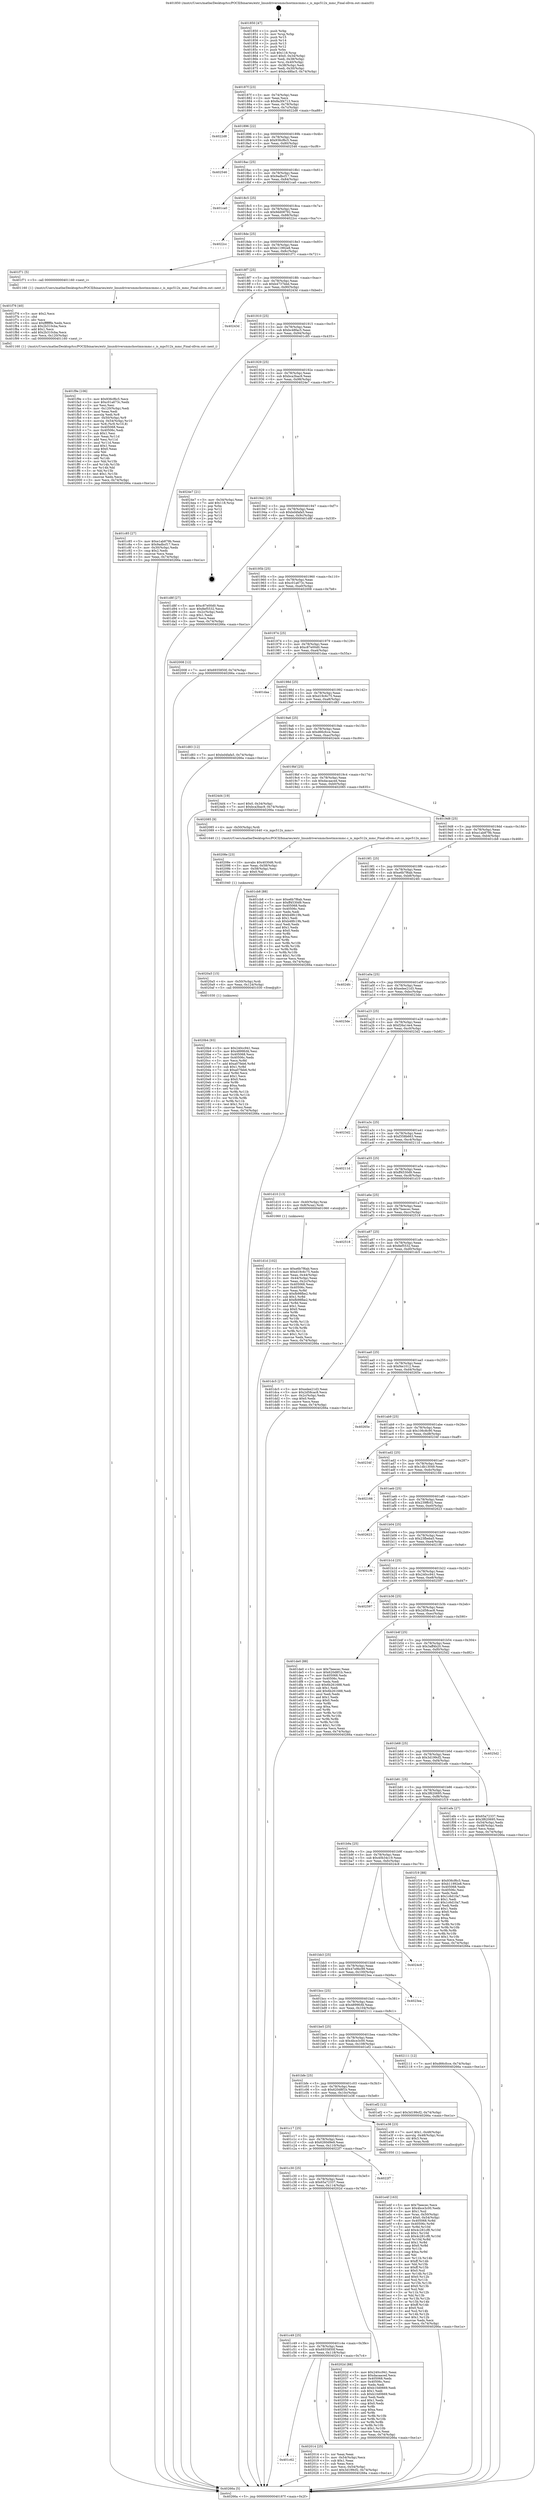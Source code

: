 digraph "0x401850" {
  label = "0x401850 (/mnt/c/Users/mathe/Desktop/tcc/POCII/binaries/extr_linuxdriversmmchostmxcmmc.c_is_mpc512x_mmc_Final-ollvm.out::main(0))"
  labelloc = "t"
  node[shape=record]

  Entry [label="",width=0.3,height=0.3,shape=circle,fillcolor=black,style=filled]
  "0x40187f" [label="{
     0x40187f [23]\l
     | [instrs]\l
     &nbsp;&nbsp;0x40187f \<+3\>: mov -0x74(%rbp),%eax\l
     &nbsp;&nbsp;0x401882 \<+2\>: mov %eax,%ecx\l
     &nbsp;&nbsp;0x401884 \<+6\>: sub $0x8a3f4713,%ecx\l
     &nbsp;&nbsp;0x40188a \<+3\>: mov %eax,-0x78(%rbp)\l
     &nbsp;&nbsp;0x40188d \<+3\>: mov %ecx,-0x7c(%rbp)\l
     &nbsp;&nbsp;0x401890 \<+6\>: je 00000000004022d8 \<main+0xa88\>\l
  }"]
  "0x4022d8" [label="{
     0x4022d8\l
  }", style=dashed]
  "0x401896" [label="{
     0x401896 [22]\l
     | [instrs]\l
     &nbsp;&nbsp;0x401896 \<+5\>: jmp 000000000040189b \<main+0x4b\>\l
     &nbsp;&nbsp;0x40189b \<+3\>: mov -0x78(%rbp),%eax\l
     &nbsp;&nbsp;0x40189e \<+5\>: sub $0x936cf6c5,%eax\l
     &nbsp;&nbsp;0x4018a3 \<+3\>: mov %eax,-0x80(%rbp)\l
     &nbsp;&nbsp;0x4018a6 \<+6\>: je 0000000000402546 \<main+0xcf6\>\l
  }"]
  Exit [label="",width=0.3,height=0.3,shape=circle,fillcolor=black,style=filled,peripheries=2]
  "0x402546" [label="{
     0x402546\l
  }", style=dashed]
  "0x4018ac" [label="{
     0x4018ac [25]\l
     | [instrs]\l
     &nbsp;&nbsp;0x4018ac \<+5\>: jmp 00000000004018b1 \<main+0x61\>\l
     &nbsp;&nbsp;0x4018b1 \<+3\>: mov -0x78(%rbp),%eax\l
     &nbsp;&nbsp;0x4018b4 \<+5\>: sub $0x9adbcf17,%eax\l
     &nbsp;&nbsp;0x4018b9 \<+6\>: mov %eax,-0x84(%rbp)\l
     &nbsp;&nbsp;0x4018bf \<+6\>: je 0000000000401ca0 \<main+0x450\>\l
  }"]
  "0x4020b4" [label="{
     0x4020b4 [93]\l
     | [instrs]\l
     &nbsp;&nbsp;0x4020b4 \<+5\>: mov $0x240cc941,%eax\l
     &nbsp;&nbsp;0x4020b9 \<+5\>: mov $0x4899fcfd,%esi\l
     &nbsp;&nbsp;0x4020be \<+7\>: mov 0x405068,%ecx\l
     &nbsp;&nbsp;0x4020c5 \<+7\>: mov 0x40506c,%edx\l
     &nbsp;&nbsp;0x4020cc \<+3\>: mov %ecx,%r8d\l
     &nbsp;&nbsp;0x4020cf \<+7\>: add $0xa07feb6,%r8d\l
     &nbsp;&nbsp;0x4020d6 \<+4\>: sub $0x1,%r8d\l
     &nbsp;&nbsp;0x4020da \<+7\>: sub $0xa07feb6,%r8d\l
     &nbsp;&nbsp;0x4020e1 \<+4\>: imul %r8d,%ecx\l
     &nbsp;&nbsp;0x4020e5 \<+3\>: and $0x1,%ecx\l
     &nbsp;&nbsp;0x4020e8 \<+3\>: cmp $0x0,%ecx\l
     &nbsp;&nbsp;0x4020eb \<+4\>: sete %r9b\l
     &nbsp;&nbsp;0x4020ef \<+3\>: cmp $0xa,%edx\l
     &nbsp;&nbsp;0x4020f2 \<+4\>: setl %r10b\l
     &nbsp;&nbsp;0x4020f6 \<+3\>: mov %r9b,%r11b\l
     &nbsp;&nbsp;0x4020f9 \<+3\>: and %r10b,%r11b\l
     &nbsp;&nbsp;0x4020fc \<+3\>: xor %r10b,%r9b\l
     &nbsp;&nbsp;0x4020ff \<+3\>: or %r9b,%r11b\l
     &nbsp;&nbsp;0x402102 \<+4\>: test $0x1,%r11b\l
     &nbsp;&nbsp;0x402106 \<+3\>: cmovne %esi,%eax\l
     &nbsp;&nbsp;0x402109 \<+3\>: mov %eax,-0x74(%rbp)\l
     &nbsp;&nbsp;0x40210c \<+5\>: jmp 000000000040266a \<main+0xe1a\>\l
  }"]
  "0x401ca0" [label="{
     0x401ca0\l
  }", style=dashed]
  "0x4018c5" [label="{
     0x4018c5 [25]\l
     | [instrs]\l
     &nbsp;&nbsp;0x4018c5 \<+5\>: jmp 00000000004018ca \<main+0x7a\>\l
     &nbsp;&nbsp;0x4018ca \<+3\>: mov -0x78(%rbp),%eax\l
     &nbsp;&nbsp;0x4018cd \<+5\>: sub $0x9dd08792,%eax\l
     &nbsp;&nbsp;0x4018d2 \<+6\>: mov %eax,-0x88(%rbp)\l
     &nbsp;&nbsp;0x4018d8 \<+6\>: je 00000000004022cc \<main+0xa7c\>\l
  }"]
  "0x4020a5" [label="{
     0x4020a5 [15]\l
     | [instrs]\l
     &nbsp;&nbsp;0x4020a5 \<+4\>: mov -0x50(%rbp),%rdi\l
     &nbsp;&nbsp;0x4020a9 \<+6\>: mov %eax,-0x124(%rbp)\l
     &nbsp;&nbsp;0x4020af \<+5\>: call 0000000000401030 \<free@plt\>\l
     | [calls]\l
     &nbsp;&nbsp;0x401030 \{1\} (unknown)\l
  }"]
  "0x4022cc" [label="{
     0x4022cc\l
  }", style=dashed]
  "0x4018de" [label="{
     0x4018de [25]\l
     | [instrs]\l
     &nbsp;&nbsp;0x4018de \<+5\>: jmp 00000000004018e3 \<main+0x93\>\l
     &nbsp;&nbsp;0x4018e3 \<+3\>: mov -0x78(%rbp),%eax\l
     &nbsp;&nbsp;0x4018e6 \<+5\>: sub $0xb11992e8,%eax\l
     &nbsp;&nbsp;0x4018eb \<+6\>: mov %eax,-0x8c(%rbp)\l
     &nbsp;&nbsp;0x4018f1 \<+6\>: je 0000000000401f71 \<main+0x721\>\l
  }"]
  "0x40208e" [label="{
     0x40208e [23]\l
     | [instrs]\l
     &nbsp;&nbsp;0x40208e \<+10\>: movabs $0x4030d6,%rdi\l
     &nbsp;&nbsp;0x402098 \<+3\>: mov %eax,-0x58(%rbp)\l
     &nbsp;&nbsp;0x40209b \<+3\>: mov -0x58(%rbp),%esi\l
     &nbsp;&nbsp;0x40209e \<+2\>: mov $0x0,%al\l
     &nbsp;&nbsp;0x4020a0 \<+5\>: call 0000000000401040 \<printf@plt\>\l
     | [calls]\l
     &nbsp;&nbsp;0x401040 \{1\} (unknown)\l
  }"]
  "0x401f71" [label="{
     0x401f71 [5]\l
     | [instrs]\l
     &nbsp;&nbsp;0x401f71 \<+5\>: call 0000000000401160 \<next_i\>\l
     | [calls]\l
     &nbsp;&nbsp;0x401160 \{1\} (/mnt/c/Users/mathe/Desktop/tcc/POCII/binaries/extr_linuxdriversmmchostmxcmmc.c_is_mpc512x_mmc_Final-ollvm.out::next_i)\l
  }"]
  "0x4018f7" [label="{
     0x4018f7 [25]\l
     | [instrs]\l
     &nbsp;&nbsp;0x4018f7 \<+5\>: jmp 00000000004018fc \<main+0xac\>\l
     &nbsp;&nbsp;0x4018fc \<+3\>: mov -0x78(%rbp),%eax\l
     &nbsp;&nbsp;0x4018ff \<+5\>: sub $0xb4737bbd,%eax\l
     &nbsp;&nbsp;0x401904 \<+6\>: mov %eax,-0x90(%rbp)\l
     &nbsp;&nbsp;0x40190a \<+6\>: je 000000000040243d \<main+0xbed\>\l
  }"]
  "0x401c62" [label="{
     0x401c62\l
  }", style=dashed]
  "0x40243d" [label="{
     0x40243d\l
  }", style=dashed]
  "0x401910" [label="{
     0x401910 [25]\l
     | [instrs]\l
     &nbsp;&nbsp;0x401910 \<+5\>: jmp 0000000000401915 \<main+0xc5\>\l
     &nbsp;&nbsp;0x401915 \<+3\>: mov -0x78(%rbp),%eax\l
     &nbsp;&nbsp;0x401918 \<+5\>: sub $0xbc48fac5,%eax\l
     &nbsp;&nbsp;0x40191d \<+6\>: mov %eax,-0x94(%rbp)\l
     &nbsp;&nbsp;0x401923 \<+6\>: je 0000000000401c85 \<main+0x435\>\l
  }"]
  "0x402014" [label="{
     0x402014 [25]\l
     | [instrs]\l
     &nbsp;&nbsp;0x402014 \<+2\>: xor %eax,%eax\l
     &nbsp;&nbsp;0x402016 \<+3\>: mov -0x54(%rbp),%ecx\l
     &nbsp;&nbsp;0x402019 \<+3\>: sub $0x1,%eax\l
     &nbsp;&nbsp;0x40201c \<+2\>: sub %eax,%ecx\l
     &nbsp;&nbsp;0x40201e \<+3\>: mov %ecx,-0x54(%rbp)\l
     &nbsp;&nbsp;0x402021 \<+7\>: movl $0x3d199cf2,-0x74(%rbp)\l
     &nbsp;&nbsp;0x402028 \<+5\>: jmp 000000000040266a \<main+0xe1a\>\l
  }"]
  "0x401c85" [label="{
     0x401c85 [27]\l
     | [instrs]\l
     &nbsp;&nbsp;0x401c85 \<+5\>: mov $0xe1ab879b,%eax\l
     &nbsp;&nbsp;0x401c8a \<+5\>: mov $0x9adbcf17,%ecx\l
     &nbsp;&nbsp;0x401c8f \<+3\>: mov -0x30(%rbp),%edx\l
     &nbsp;&nbsp;0x401c92 \<+3\>: cmp $0x2,%edx\l
     &nbsp;&nbsp;0x401c95 \<+3\>: cmovne %ecx,%eax\l
     &nbsp;&nbsp;0x401c98 \<+3\>: mov %eax,-0x74(%rbp)\l
     &nbsp;&nbsp;0x401c9b \<+5\>: jmp 000000000040266a \<main+0xe1a\>\l
  }"]
  "0x401929" [label="{
     0x401929 [25]\l
     | [instrs]\l
     &nbsp;&nbsp;0x401929 \<+5\>: jmp 000000000040192e \<main+0xde\>\l
     &nbsp;&nbsp;0x40192e \<+3\>: mov -0x78(%rbp),%eax\l
     &nbsp;&nbsp;0x401931 \<+5\>: sub $0xbca3bac9,%eax\l
     &nbsp;&nbsp;0x401936 \<+6\>: mov %eax,-0x98(%rbp)\l
     &nbsp;&nbsp;0x40193c \<+6\>: je 00000000004024e7 \<main+0xc97\>\l
  }"]
  "0x40266a" [label="{
     0x40266a [5]\l
     | [instrs]\l
     &nbsp;&nbsp;0x40266a \<+5\>: jmp 000000000040187f \<main+0x2f\>\l
  }"]
  "0x401850" [label="{
     0x401850 [47]\l
     | [instrs]\l
     &nbsp;&nbsp;0x401850 \<+1\>: push %rbp\l
     &nbsp;&nbsp;0x401851 \<+3\>: mov %rsp,%rbp\l
     &nbsp;&nbsp;0x401854 \<+2\>: push %r15\l
     &nbsp;&nbsp;0x401856 \<+2\>: push %r14\l
     &nbsp;&nbsp;0x401858 \<+2\>: push %r13\l
     &nbsp;&nbsp;0x40185a \<+2\>: push %r12\l
     &nbsp;&nbsp;0x40185c \<+1\>: push %rbx\l
     &nbsp;&nbsp;0x40185d \<+7\>: sub $0x118,%rsp\l
     &nbsp;&nbsp;0x401864 \<+7\>: movl $0x0,-0x34(%rbp)\l
     &nbsp;&nbsp;0x40186b \<+3\>: mov %edi,-0x38(%rbp)\l
     &nbsp;&nbsp;0x40186e \<+4\>: mov %rsi,-0x40(%rbp)\l
     &nbsp;&nbsp;0x401872 \<+3\>: mov -0x38(%rbp),%edi\l
     &nbsp;&nbsp;0x401875 \<+3\>: mov %edi,-0x30(%rbp)\l
     &nbsp;&nbsp;0x401878 \<+7\>: movl $0xbc48fac5,-0x74(%rbp)\l
  }"]
  "0x401c49" [label="{
     0x401c49 [25]\l
     | [instrs]\l
     &nbsp;&nbsp;0x401c49 \<+5\>: jmp 0000000000401c4e \<main+0x3fe\>\l
     &nbsp;&nbsp;0x401c4e \<+3\>: mov -0x78(%rbp),%eax\l
     &nbsp;&nbsp;0x401c51 \<+5\>: sub $0x6935850f,%eax\l
     &nbsp;&nbsp;0x401c56 \<+6\>: mov %eax,-0x118(%rbp)\l
     &nbsp;&nbsp;0x401c5c \<+6\>: je 0000000000402014 \<main+0x7c4\>\l
  }"]
  "0x4024e7" [label="{
     0x4024e7 [21]\l
     | [instrs]\l
     &nbsp;&nbsp;0x4024e7 \<+3\>: mov -0x34(%rbp),%eax\l
     &nbsp;&nbsp;0x4024ea \<+7\>: add $0x118,%rsp\l
     &nbsp;&nbsp;0x4024f1 \<+1\>: pop %rbx\l
     &nbsp;&nbsp;0x4024f2 \<+2\>: pop %r12\l
     &nbsp;&nbsp;0x4024f4 \<+2\>: pop %r13\l
     &nbsp;&nbsp;0x4024f6 \<+2\>: pop %r14\l
     &nbsp;&nbsp;0x4024f8 \<+2\>: pop %r15\l
     &nbsp;&nbsp;0x4024fa \<+1\>: pop %rbp\l
     &nbsp;&nbsp;0x4024fb \<+1\>: ret\l
  }"]
  "0x401942" [label="{
     0x401942 [25]\l
     | [instrs]\l
     &nbsp;&nbsp;0x401942 \<+5\>: jmp 0000000000401947 \<main+0xf7\>\l
     &nbsp;&nbsp;0x401947 \<+3\>: mov -0x78(%rbp),%eax\l
     &nbsp;&nbsp;0x40194a \<+5\>: sub $0xbd4fafa5,%eax\l
     &nbsp;&nbsp;0x40194f \<+6\>: mov %eax,-0x9c(%rbp)\l
     &nbsp;&nbsp;0x401955 \<+6\>: je 0000000000401d8f \<main+0x53f\>\l
  }"]
  "0x40202d" [label="{
     0x40202d [88]\l
     | [instrs]\l
     &nbsp;&nbsp;0x40202d \<+5\>: mov $0x240cc941,%eax\l
     &nbsp;&nbsp;0x402032 \<+5\>: mov $0xdacaaced,%ecx\l
     &nbsp;&nbsp;0x402037 \<+7\>: mov 0x405068,%edx\l
     &nbsp;&nbsp;0x40203e \<+7\>: mov 0x40506c,%esi\l
     &nbsp;&nbsp;0x402045 \<+2\>: mov %edx,%edi\l
     &nbsp;&nbsp;0x402047 \<+6\>: add $0xb10d0669,%edi\l
     &nbsp;&nbsp;0x40204d \<+3\>: sub $0x1,%edi\l
     &nbsp;&nbsp;0x402050 \<+6\>: sub $0xb10d0669,%edi\l
     &nbsp;&nbsp;0x402056 \<+3\>: imul %edi,%edx\l
     &nbsp;&nbsp;0x402059 \<+3\>: and $0x1,%edx\l
     &nbsp;&nbsp;0x40205c \<+3\>: cmp $0x0,%edx\l
     &nbsp;&nbsp;0x40205f \<+4\>: sete %r8b\l
     &nbsp;&nbsp;0x402063 \<+3\>: cmp $0xa,%esi\l
     &nbsp;&nbsp;0x402066 \<+4\>: setl %r9b\l
     &nbsp;&nbsp;0x40206a \<+3\>: mov %r8b,%r10b\l
     &nbsp;&nbsp;0x40206d \<+3\>: and %r9b,%r10b\l
     &nbsp;&nbsp;0x402070 \<+3\>: xor %r9b,%r8b\l
     &nbsp;&nbsp;0x402073 \<+3\>: or %r8b,%r10b\l
     &nbsp;&nbsp;0x402076 \<+4\>: test $0x1,%r10b\l
     &nbsp;&nbsp;0x40207a \<+3\>: cmovne %ecx,%eax\l
     &nbsp;&nbsp;0x40207d \<+3\>: mov %eax,-0x74(%rbp)\l
     &nbsp;&nbsp;0x402080 \<+5\>: jmp 000000000040266a \<main+0xe1a\>\l
  }"]
  "0x401d8f" [label="{
     0x401d8f [27]\l
     | [instrs]\l
     &nbsp;&nbsp;0x401d8f \<+5\>: mov $0xc87e00d0,%eax\l
     &nbsp;&nbsp;0x401d94 \<+5\>: mov $0x8ef5532,%ecx\l
     &nbsp;&nbsp;0x401d99 \<+3\>: mov -0x2c(%rbp),%edx\l
     &nbsp;&nbsp;0x401d9c \<+3\>: cmp $0x1,%edx\l
     &nbsp;&nbsp;0x401d9f \<+3\>: cmovl %ecx,%eax\l
     &nbsp;&nbsp;0x401da2 \<+3\>: mov %eax,-0x74(%rbp)\l
     &nbsp;&nbsp;0x401da5 \<+5\>: jmp 000000000040266a \<main+0xe1a\>\l
  }"]
  "0x40195b" [label="{
     0x40195b [25]\l
     | [instrs]\l
     &nbsp;&nbsp;0x40195b \<+5\>: jmp 0000000000401960 \<main+0x110\>\l
     &nbsp;&nbsp;0x401960 \<+3\>: mov -0x78(%rbp),%eax\l
     &nbsp;&nbsp;0x401963 \<+5\>: sub $0xc01a673c,%eax\l
     &nbsp;&nbsp;0x401968 \<+6\>: mov %eax,-0xa0(%rbp)\l
     &nbsp;&nbsp;0x40196e \<+6\>: je 0000000000402008 \<main+0x7b8\>\l
  }"]
  "0x401c30" [label="{
     0x401c30 [25]\l
     | [instrs]\l
     &nbsp;&nbsp;0x401c30 \<+5\>: jmp 0000000000401c35 \<main+0x3e5\>\l
     &nbsp;&nbsp;0x401c35 \<+3\>: mov -0x78(%rbp),%eax\l
     &nbsp;&nbsp;0x401c38 \<+5\>: sub $0x65a72337,%eax\l
     &nbsp;&nbsp;0x401c3d \<+6\>: mov %eax,-0x114(%rbp)\l
     &nbsp;&nbsp;0x401c43 \<+6\>: je 000000000040202d \<main+0x7dd\>\l
  }"]
  "0x402008" [label="{
     0x402008 [12]\l
     | [instrs]\l
     &nbsp;&nbsp;0x402008 \<+7\>: movl $0x6935850f,-0x74(%rbp)\l
     &nbsp;&nbsp;0x40200f \<+5\>: jmp 000000000040266a \<main+0xe1a\>\l
  }"]
  "0x401974" [label="{
     0x401974 [25]\l
     | [instrs]\l
     &nbsp;&nbsp;0x401974 \<+5\>: jmp 0000000000401979 \<main+0x129\>\l
     &nbsp;&nbsp;0x401979 \<+3\>: mov -0x78(%rbp),%eax\l
     &nbsp;&nbsp;0x40197c \<+5\>: sub $0xc87e00d0,%eax\l
     &nbsp;&nbsp;0x401981 \<+6\>: mov %eax,-0xa4(%rbp)\l
     &nbsp;&nbsp;0x401987 \<+6\>: je 0000000000401daa \<main+0x55a\>\l
  }"]
  "0x4022f7" [label="{
     0x4022f7\l
  }", style=dashed]
  "0x401daa" [label="{
     0x401daa\l
  }", style=dashed]
  "0x40198d" [label="{
     0x40198d [25]\l
     | [instrs]\l
     &nbsp;&nbsp;0x40198d \<+5\>: jmp 0000000000401992 \<main+0x142\>\l
     &nbsp;&nbsp;0x401992 \<+3\>: mov -0x78(%rbp),%eax\l
     &nbsp;&nbsp;0x401995 \<+5\>: sub $0xd19c6c75,%eax\l
     &nbsp;&nbsp;0x40199a \<+6\>: mov %eax,-0xa8(%rbp)\l
     &nbsp;&nbsp;0x4019a0 \<+6\>: je 0000000000401d83 \<main+0x533\>\l
  }"]
  "0x401f9e" [label="{
     0x401f9e [106]\l
     | [instrs]\l
     &nbsp;&nbsp;0x401f9e \<+5\>: mov $0x936cf6c5,%ecx\l
     &nbsp;&nbsp;0x401fa3 \<+5\>: mov $0xc01a673c,%edx\l
     &nbsp;&nbsp;0x401fa8 \<+2\>: xor %esi,%esi\l
     &nbsp;&nbsp;0x401faa \<+6\>: mov -0x120(%rbp),%edi\l
     &nbsp;&nbsp;0x401fb0 \<+3\>: imul %eax,%edi\l
     &nbsp;&nbsp;0x401fb3 \<+3\>: movslq %edi,%r8\l
     &nbsp;&nbsp;0x401fb6 \<+4\>: mov -0x50(%rbp),%r9\l
     &nbsp;&nbsp;0x401fba \<+4\>: movslq -0x54(%rbp),%r10\l
     &nbsp;&nbsp;0x401fbe \<+4\>: mov %r8,(%r9,%r10,8)\l
     &nbsp;&nbsp;0x401fc2 \<+7\>: mov 0x405068,%eax\l
     &nbsp;&nbsp;0x401fc9 \<+7\>: mov 0x40506c,%edi\l
     &nbsp;&nbsp;0x401fd0 \<+3\>: sub $0x1,%esi\l
     &nbsp;&nbsp;0x401fd3 \<+3\>: mov %eax,%r11d\l
     &nbsp;&nbsp;0x401fd6 \<+3\>: add %esi,%r11d\l
     &nbsp;&nbsp;0x401fd9 \<+4\>: imul %r11d,%eax\l
     &nbsp;&nbsp;0x401fdd \<+3\>: and $0x1,%eax\l
     &nbsp;&nbsp;0x401fe0 \<+3\>: cmp $0x0,%eax\l
     &nbsp;&nbsp;0x401fe3 \<+3\>: sete %bl\l
     &nbsp;&nbsp;0x401fe6 \<+3\>: cmp $0xa,%edi\l
     &nbsp;&nbsp;0x401fe9 \<+4\>: setl %r14b\l
     &nbsp;&nbsp;0x401fed \<+3\>: mov %bl,%r15b\l
     &nbsp;&nbsp;0x401ff0 \<+3\>: and %r14b,%r15b\l
     &nbsp;&nbsp;0x401ff3 \<+3\>: xor %r14b,%bl\l
     &nbsp;&nbsp;0x401ff6 \<+3\>: or %bl,%r15b\l
     &nbsp;&nbsp;0x401ff9 \<+4\>: test $0x1,%r15b\l
     &nbsp;&nbsp;0x401ffd \<+3\>: cmovne %edx,%ecx\l
     &nbsp;&nbsp;0x402000 \<+3\>: mov %ecx,-0x74(%rbp)\l
     &nbsp;&nbsp;0x402003 \<+5\>: jmp 000000000040266a \<main+0xe1a\>\l
  }"]
  "0x401d83" [label="{
     0x401d83 [12]\l
     | [instrs]\l
     &nbsp;&nbsp;0x401d83 \<+7\>: movl $0xbd4fafa5,-0x74(%rbp)\l
     &nbsp;&nbsp;0x401d8a \<+5\>: jmp 000000000040266a \<main+0xe1a\>\l
  }"]
  "0x4019a6" [label="{
     0x4019a6 [25]\l
     | [instrs]\l
     &nbsp;&nbsp;0x4019a6 \<+5\>: jmp 00000000004019ab \<main+0x15b\>\l
     &nbsp;&nbsp;0x4019ab \<+3\>: mov -0x78(%rbp),%eax\l
     &nbsp;&nbsp;0x4019ae \<+5\>: sub $0xd66cfcce,%eax\l
     &nbsp;&nbsp;0x4019b3 \<+6\>: mov %eax,-0xac(%rbp)\l
     &nbsp;&nbsp;0x4019b9 \<+6\>: je 00000000004024d4 \<main+0xc84\>\l
  }"]
  "0x401f76" [label="{
     0x401f76 [40]\l
     | [instrs]\l
     &nbsp;&nbsp;0x401f76 \<+5\>: mov $0x2,%ecx\l
     &nbsp;&nbsp;0x401f7b \<+1\>: cltd\l
     &nbsp;&nbsp;0x401f7c \<+2\>: idiv %ecx\l
     &nbsp;&nbsp;0x401f7e \<+6\>: imul $0xfffffffe,%edx,%ecx\l
     &nbsp;&nbsp;0x401f84 \<+6\>: sub $0x2b310cba,%ecx\l
     &nbsp;&nbsp;0x401f8a \<+3\>: add $0x1,%ecx\l
     &nbsp;&nbsp;0x401f8d \<+6\>: add $0x2b310cba,%ecx\l
     &nbsp;&nbsp;0x401f93 \<+6\>: mov %ecx,-0x120(%rbp)\l
     &nbsp;&nbsp;0x401f99 \<+5\>: call 0000000000401160 \<next_i\>\l
     | [calls]\l
     &nbsp;&nbsp;0x401160 \{1\} (/mnt/c/Users/mathe/Desktop/tcc/POCII/binaries/extr_linuxdriversmmchostmxcmmc.c_is_mpc512x_mmc_Final-ollvm.out::next_i)\l
  }"]
  "0x4024d4" [label="{
     0x4024d4 [19]\l
     | [instrs]\l
     &nbsp;&nbsp;0x4024d4 \<+7\>: movl $0x0,-0x34(%rbp)\l
     &nbsp;&nbsp;0x4024db \<+7\>: movl $0xbca3bac9,-0x74(%rbp)\l
     &nbsp;&nbsp;0x4024e2 \<+5\>: jmp 000000000040266a \<main+0xe1a\>\l
  }"]
  "0x4019bf" [label="{
     0x4019bf [25]\l
     | [instrs]\l
     &nbsp;&nbsp;0x4019bf \<+5\>: jmp 00000000004019c4 \<main+0x174\>\l
     &nbsp;&nbsp;0x4019c4 \<+3\>: mov -0x78(%rbp),%eax\l
     &nbsp;&nbsp;0x4019c7 \<+5\>: sub $0xdacaaced,%eax\l
     &nbsp;&nbsp;0x4019cc \<+6\>: mov %eax,-0xb0(%rbp)\l
     &nbsp;&nbsp;0x4019d2 \<+6\>: je 0000000000402085 \<main+0x835\>\l
  }"]
  "0x401e4f" [label="{
     0x401e4f [163]\l
     | [instrs]\l
     &nbsp;&nbsp;0x401e4f \<+5\>: mov $0x7beecec,%ecx\l
     &nbsp;&nbsp;0x401e54 \<+5\>: mov $0x4bce3c00,%edx\l
     &nbsp;&nbsp;0x401e59 \<+3\>: mov $0x1,%sil\l
     &nbsp;&nbsp;0x401e5c \<+4\>: mov %rax,-0x50(%rbp)\l
     &nbsp;&nbsp;0x401e60 \<+7\>: movl $0x0,-0x54(%rbp)\l
     &nbsp;&nbsp;0x401e67 \<+8\>: mov 0x405068,%r8d\l
     &nbsp;&nbsp;0x401e6f \<+8\>: mov 0x40506c,%r9d\l
     &nbsp;&nbsp;0x401e77 \<+3\>: mov %r8d,%r10d\l
     &nbsp;&nbsp;0x401e7a \<+7\>: add $0x4c281cf8,%r10d\l
     &nbsp;&nbsp;0x401e81 \<+4\>: sub $0x1,%r10d\l
     &nbsp;&nbsp;0x401e85 \<+7\>: sub $0x4c281cf8,%r10d\l
     &nbsp;&nbsp;0x401e8c \<+4\>: imul %r10d,%r8d\l
     &nbsp;&nbsp;0x401e90 \<+4\>: and $0x1,%r8d\l
     &nbsp;&nbsp;0x401e94 \<+4\>: cmp $0x0,%r8d\l
     &nbsp;&nbsp;0x401e98 \<+4\>: sete %r11b\l
     &nbsp;&nbsp;0x401e9c \<+4\>: cmp $0xa,%r9d\l
     &nbsp;&nbsp;0x401ea0 \<+3\>: setl %bl\l
     &nbsp;&nbsp;0x401ea3 \<+3\>: mov %r11b,%r14b\l
     &nbsp;&nbsp;0x401ea6 \<+4\>: xor $0xff,%r14b\l
     &nbsp;&nbsp;0x401eaa \<+3\>: mov %bl,%r15b\l
     &nbsp;&nbsp;0x401ead \<+4\>: xor $0xff,%r15b\l
     &nbsp;&nbsp;0x401eb1 \<+4\>: xor $0x0,%sil\l
     &nbsp;&nbsp;0x401eb5 \<+3\>: mov %r14b,%r12b\l
     &nbsp;&nbsp;0x401eb8 \<+4\>: and $0x0,%r12b\l
     &nbsp;&nbsp;0x401ebc \<+3\>: and %sil,%r11b\l
     &nbsp;&nbsp;0x401ebf \<+3\>: mov %r15b,%r13b\l
     &nbsp;&nbsp;0x401ec2 \<+4\>: and $0x0,%r13b\l
     &nbsp;&nbsp;0x401ec6 \<+3\>: and %sil,%bl\l
     &nbsp;&nbsp;0x401ec9 \<+3\>: or %r11b,%r12b\l
     &nbsp;&nbsp;0x401ecc \<+3\>: or %bl,%r13b\l
     &nbsp;&nbsp;0x401ecf \<+3\>: xor %r13b,%r12b\l
     &nbsp;&nbsp;0x401ed2 \<+3\>: or %r15b,%r14b\l
     &nbsp;&nbsp;0x401ed5 \<+4\>: xor $0xff,%r14b\l
     &nbsp;&nbsp;0x401ed9 \<+4\>: or $0x0,%sil\l
     &nbsp;&nbsp;0x401edd \<+3\>: and %sil,%r14b\l
     &nbsp;&nbsp;0x401ee0 \<+3\>: or %r14b,%r12b\l
     &nbsp;&nbsp;0x401ee3 \<+4\>: test $0x1,%r12b\l
     &nbsp;&nbsp;0x401ee7 \<+3\>: cmovne %edx,%ecx\l
     &nbsp;&nbsp;0x401eea \<+3\>: mov %ecx,-0x74(%rbp)\l
     &nbsp;&nbsp;0x401eed \<+5\>: jmp 000000000040266a \<main+0xe1a\>\l
  }"]
  "0x402085" [label="{
     0x402085 [9]\l
     | [instrs]\l
     &nbsp;&nbsp;0x402085 \<+4\>: mov -0x50(%rbp),%rdi\l
     &nbsp;&nbsp;0x402089 \<+5\>: call 0000000000401640 \<is_mpc512x_mmc\>\l
     | [calls]\l
     &nbsp;&nbsp;0x401640 \{1\} (/mnt/c/Users/mathe/Desktop/tcc/POCII/binaries/extr_linuxdriversmmchostmxcmmc.c_is_mpc512x_mmc_Final-ollvm.out::is_mpc512x_mmc)\l
  }"]
  "0x4019d8" [label="{
     0x4019d8 [25]\l
     | [instrs]\l
     &nbsp;&nbsp;0x4019d8 \<+5\>: jmp 00000000004019dd \<main+0x18d\>\l
     &nbsp;&nbsp;0x4019dd \<+3\>: mov -0x78(%rbp),%eax\l
     &nbsp;&nbsp;0x4019e0 \<+5\>: sub $0xe1ab879b,%eax\l
     &nbsp;&nbsp;0x4019e5 \<+6\>: mov %eax,-0xb4(%rbp)\l
     &nbsp;&nbsp;0x4019eb \<+6\>: je 0000000000401cb8 \<main+0x468\>\l
  }"]
  "0x401c17" [label="{
     0x401c17 [25]\l
     | [instrs]\l
     &nbsp;&nbsp;0x401c17 \<+5\>: jmp 0000000000401c1c \<main+0x3cc\>\l
     &nbsp;&nbsp;0x401c1c \<+3\>: mov -0x78(%rbp),%eax\l
     &nbsp;&nbsp;0x401c1f \<+5\>: sub $0x6260d9e9,%eax\l
     &nbsp;&nbsp;0x401c24 \<+6\>: mov %eax,-0x110(%rbp)\l
     &nbsp;&nbsp;0x401c2a \<+6\>: je 00000000004022f7 \<main+0xaa7\>\l
  }"]
  "0x401cb8" [label="{
     0x401cb8 [88]\l
     | [instrs]\l
     &nbsp;&nbsp;0x401cb8 \<+5\>: mov $0xe6b7f6ab,%eax\l
     &nbsp;&nbsp;0x401cbd \<+5\>: mov $0xff4530d9,%ecx\l
     &nbsp;&nbsp;0x401cc2 \<+7\>: mov 0x405068,%edx\l
     &nbsp;&nbsp;0x401cc9 \<+7\>: mov 0x40506c,%esi\l
     &nbsp;&nbsp;0x401cd0 \<+2\>: mov %edx,%edi\l
     &nbsp;&nbsp;0x401cd2 \<+6\>: add $0xb48fc19b,%edi\l
     &nbsp;&nbsp;0x401cd8 \<+3\>: sub $0x1,%edi\l
     &nbsp;&nbsp;0x401cdb \<+6\>: sub $0xb48fc19b,%edi\l
     &nbsp;&nbsp;0x401ce1 \<+3\>: imul %edi,%edx\l
     &nbsp;&nbsp;0x401ce4 \<+3\>: and $0x1,%edx\l
     &nbsp;&nbsp;0x401ce7 \<+3\>: cmp $0x0,%edx\l
     &nbsp;&nbsp;0x401cea \<+4\>: sete %r8b\l
     &nbsp;&nbsp;0x401cee \<+3\>: cmp $0xa,%esi\l
     &nbsp;&nbsp;0x401cf1 \<+4\>: setl %r9b\l
     &nbsp;&nbsp;0x401cf5 \<+3\>: mov %r8b,%r10b\l
     &nbsp;&nbsp;0x401cf8 \<+3\>: and %r9b,%r10b\l
     &nbsp;&nbsp;0x401cfb \<+3\>: xor %r9b,%r8b\l
     &nbsp;&nbsp;0x401cfe \<+3\>: or %r8b,%r10b\l
     &nbsp;&nbsp;0x401d01 \<+4\>: test $0x1,%r10b\l
     &nbsp;&nbsp;0x401d05 \<+3\>: cmovne %ecx,%eax\l
     &nbsp;&nbsp;0x401d08 \<+3\>: mov %eax,-0x74(%rbp)\l
     &nbsp;&nbsp;0x401d0b \<+5\>: jmp 000000000040266a \<main+0xe1a\>\l
  }"]
  "0x4019f1" [label="{
     0x4019f1 [25]\l
     | [instrs]\l
     &nbsp;&nbsp;0x4019f1 \<+5\>: jmp 00000000004019f6 \<main+0x1a6\>\l
     &nbsp;&nbsp;0x4019f6 \<+3\>: mov -0x78(%rbp),%eax\l
     &nbsp;&nbsp;0x4019f9 \<+5\>: sub $0xe6b7f6ab,%eax\l
     &nbsp;&nbsp;0x4019fe \<+6\>: mov %eax,-0xb8(%rbp)\l
     &nbsp;&nbsp;0x401a04 \<+6\>: je 00000000004024fc \<main+0xcac\>\l
  }"]
  "0x401e38" [label="{
     0x401e38 [23]\l
     | [instrs]\l
     &nbsp;&nbsp;0x401e38 \<+7\>: movl $0x1,-0x48(%rbp)\l
     &nbsp;&nbsp;0x401e3f \<+4\>: movslq -0x48(%rbp),%rax\l
     &nbsp;&nbsp;0x401e43 \<+4\>: shl $0x3,%rax\l
     &nbsp;&nbsp;0x401e47 \<+3\>: mov %rax,%rdi\l
     &nbsp;&nbsp;0x401e4a \<+5\>: call 0000000000401050 \<malloc@plt\>\l
     | [calls]\l
     &nbsp;&nbsp;0x401050 \{1\} (unknown)\l
  }"]
  "0x4024fc" [label="{
     0x4024fc\l
  }", style=dashed]
  "0x401a0a" [label="{
     0x401a0a [25]\l
     | [instrs]\l
     &nbsp;&nbsp;0x401a0a \<+5\>: jmp 0000000000401a0f \<main+0x1bf\>\l
     &nbsp;&nbsp;0x401a0f \<+3\>: mov -0x78(%rbp),%eax\l
     &nbsp;&nbsp;0x401a12 \<+5\>: sub $0xedee21d3,%eax\l
     &nbsp;&nbsp;0x401a17 \<+6\>: mov %eax,-0xbc(%rbp)\l
     &nbsp;&nbsp;0x401a1d \<+6\>: je 00000000004023de \<main+0xb8e\>\l
  }"]
  "0x401bfe" [label="{
     0x401bfe [25]\l
     | [instrs]\l
     &nbsp;&nbsp;0x401bfe \<+5\>: jmp 0000000000401c03 \<main+0x3b3\>\l
     &nbsp;&nbsp;0x401c03 \<+3\>: mov -0x78(%rbp),%eax\l
     &nbsp;&nbsp;0x401c06 \<+5\>: sub $0x620d8f1b,%eax\l
     &nbsp;&nbsp;0x401c0b \<+6\>: mov %eax,-0x10c(%rbp)\l
     &nbsp;&nbsp;0x401c11 \<+6\>: je 0000000000401e38 \<main+0x5e8\>\l
  }"]
  "0x4023de" [label="{
     0x4023de\l
  }", style=dashed]
  "0x401a23" [label="{
     0x401a23 [25]\l
     | [instrs]\l
     &nbsp;&nbsp;0x401a23 \<+5\>: jmp 0000000000401a28 \<main+0x1d8\>\l
     &nbsp;&nbsp;0x401a28 \<+3\>: mov -0x78(%rbp),%eax\l
     &nbsp;&nbsp;0x401a2b \<+5\>: sub $0xf26a14e4,%eax\l
     &nbsp;&nbsp;0x401a30 \<+6\>: mov %eax,-0xc0(%rbp)\l
     &nbsp;&nbsp;0x401a36 \<+6\>: je 00000000004023d2 \<main+0xb82\>\l
  }"]
  "0x401ef2" [label="{
     0x401ef2 [12]\l
     | [instrs]\l
     &nbsp;&nbsp;0x401ef2 \<+7\>: movl $0x3d199cf2,-0x74(%rbp)\l
     &nbsp;&nbsp;0x401ef9 \<+5\>: jmp 000000000040266a \<main+0xe1a\>\l
  }"]
  "0x4023d2" [label="{
     0x4023d2\l
  }", style=dashed]
  "0x401a3c" [label="{
     0x401a3c [25]\l
     | [instrs]\l
     &nbsp;&nbsp;0x401a3c \<+5\>: jmp 0000000000401a41 \<main+0x1f1\>\l
     &nbsp;&nbsp;0x401a41 \<+3\>: mov -0x78(%rbp),%eax\l
     &nbsp;&nbsp;0x401a44 \<+5\>: sub $0xf358b663,%eax\l
     &nbsp;&nbsp;0x401a49 \<+6\>: mov %eax,-0xc4(%rbp)\l
     &nbsp;&nbsp;0x401a4f \<+6\>: je 000000000040211d \<main+0x8cd\>\l
  }"]
  "0x401be5" [label="{
     0x401be5 [25]\l
     | [instrs]\l
     &nbsp;&nbsp;0x401be5 \<+5\>: jmp 0000000000401bea \<main+0x39a\>\l
     &nbsp;&nbsp;0x401bea \<+3\>: mov -0x78(%rbp),%eax\l
     &nbsp;&nbsp;0x401bed \<+5\>: sub $0x4bce3c00,%eax\l
     &nbsp;&nbsp;0x401bf2 \<+6\>: mov %eax,-0x108(%rbp)\l
     &nbsp;&nbsp;0x401bf8 \<+6\>: je 0000000000401ef2 \<main+0x6a2\>\l
  }"]
  "0x40211d" [label="{
     0x40211d\l
  }", style=dashed]
  "0x401a55" [label="{
     0x401a55 [25]\l
     | [instrs]\l
     &nbsp;&nbsp;0x401a55 \<+5\>: jmp 0000000000401a5a \<main+0x20a\>\l
     &nbsp;&nbsp;0x401a5a \<+3\>: mov -0x78(%rbp),%eax\l
     &nbsp;&nbsp;0x401a5d \<+5\>: sub $0xff4530d9,%eax\l
     &nbsp;&nbsp;0x401a62 \<+6\>: mov %eax,-0xc8(%rbp)\l
     &nbsp;&nbsp;0x401a68 \<+6\>: je 0000000000401d10 \<main+0x4c0\>\l
  }"]
  "0x402111" [label="{
     0x402111 [12]\l
     | [instrs]\l
     &nbsp;&nbsp;0x402111 \<+7\>: movl $0xd66cfcce,-0x74(%rbp)\l
     &nbsp;&nbsp;0x402118 \<+5\>: jmp 000000000040266a \<main+0xe1a\>\l
  }"]
  "0x401d10" [label="{
     0x401d10 [13]\l
     | [instrs]\l
     &nbsp;&nbsp;0x401d10 \<+4\>: mov -0x40(%rbp),%rax\l
     &nbsp;&nbsp;0x401d14 \<+4\>: mov 0x8(%rax),%rdi\l
     &nbsp;&nbsp;0x401d18 \<+5\>: call 0000000000401060 \<atoi@plt\>\l
     | [calls]\l
     &nbsp;&nbsp;0x401060 \{1\} (unknown)\l
  }"]
  "0x401a6e" [label="{
     0x401a6e [25]\l
     | [instrs]\l
     &nbsp;&nbsp;0x401a6e \<+5\>: jmp 0000000000401a73 \<main+0x223\>\l
     &nbsp;&nbsp;0x401a73 \<+3\>: mov -0x78(%rbp),%eax\l
     &nbsp;&nbsp;0x401a76 \<+5\>: sub $0x7beecec,%eax\l
     &nbsp;&nbsp;0x401a7b \<+6\>: mov %eax,-0xcc(%rbp)\l
     &nbsp;&nbsp;0x401a81 \<+6\>: je 0000000000402518 \<main+0xcc8\>\l
  }"]
  "0x401d1d" [label="{
     0x401d1d [102]\l
     | [instrs]\l
     &nbsp;&nbsp;0x401d1d \<+5\>: mov $0xe6b7f6ab,%ecx\l
     &nbsp;&nbsp;0x401d22 \<+5\>: mov $0xd19c6c75,%edx\l
     &nbsp;&nbsp;0x401d27 \<+3\>: mov %eax,-0x44(%rbp)\l
     &nbsp;&nbsp;0x401d2a \<+3\>: mov -0x44(%rbp),%eax\l
     &nbsp;&nbsp;0x401d2d \<+3\>: mov %eax,-0x2c(%rbp)\l
     &nbsp;&nbsp;0x401d30 \<+7\>: mov 0x405068,%eax\l
     &nbsp;&nbsp;0x401d37 \<+7\>: mov 0x40506c,%esi\l
     &nbsp;&nbsp;0x401d3e \<+3\>: mov %eax,%r8d\l
     &nbsp;&nbsp;0x401d41 \<+7\>: sub $0xfb98fbe2,%r8d\l
     &nbsp;&nbsp;0x401d48 \<+4\>: sub $0x1,%r8d\l
     &nbsp;&nbsp;0x401d4c \<+7\>: add $0xfb98fbe2,%r8d\l
     &nbsp;&nbsp;0x401d53 \<+4\>: imul %r8d,%eax\l
     &nbsp;&nbsp;0x401d57 \<+3\>: and $0x1,%eax\l
     &nbsp;&nbsp;0x401d5a \<+3\>: cmp $0x0,%eax\l
     &nbsp;&nbsp;0x401d5d \<+4\>: sete %r9b\l
     &nbsp;&nbsp;0x401d61 \<+3\>: cmp $0xa,%esi\l
     &nbsp;&nbsp;0x401d64 \<+4\>: setl %r10b\l
     &nbsp;&nbsp;0x401d68 \<+3\>: mov %r9b,%r11b\l
     &nbsp;&nbsp;0x401d6b \<+3\>: and %r10b,%r11b\l
     &nbsp;&nbsp;0x401d6e \<+3\>: xor %r10b,%r9b\l
     &nbsp;&nbsp;0x401d71 \<+3\>: or %r9b,%r11b\l
     &nbsp;&nbsp;0x401d74 \<+4\>: test $0x1,%r11b\l
     &nbsp;&nbsp;0x401d78 \<+3\>: cmovne %edx,%ecx\l
     &nbsp;&nbsp;0x401d7b \<+3\>: mov %ecx,-0x74(%rbp)\l
     &nbsp;&nbsp;0x401d7e \<+5\>: jmp 000000000040266a \<main+0xe1a\>\l
  }"]
  "0x401bcc" [label="{
     0x401bcc [25]\l
     | [instrs]\l
     &nbsp;&nbsp;0x401bcc \<+5\>: jmp 0000000000401bd1 \<main+0x381\>\l
     &nbsp;&nbsp;0x401bd1 \<+3\>: mov -0x78(%rbp),%eax\l
     &nbsp;&nbsp;0x401bd4 \<+5\>: sub $0x4899fcfd,%eax\l
     &nbsp;&nbsp;0x401bd9 \<+6\>: mov %eax,-0x104(%rbp)\l
     &nbsp;&nbsp;0x401bdf \<+6\>: je 0000000000402111 \<main+0x8c1\>\l
  }"]
  "0x402518" [label="{
     0x402518\l
  }", style=dashed]
  "0x401a87" [label="{
     0x401a87 [25]\l
     | [instrs]\l
     &nbsp;&nbsp;0x401a87 \<+5\>: jmp 0000000000401a8c \<main+0x23c\>\l
     &nbsp;&nbsp;0x401a8c \<+3\>: mov -0x78(%rbp),%eax\l
     &nbsp;&nbsp;0x401a8f \<+5\>: sub $0x8ef5532,%eax\l
     &nbsp;&nbsp;0x401a94 \<+6\>: mov %eax,-0xd0(%rbp)\l
     &nbsp;&nbsp;0x401a9a \<+6\>: je 0000000000401dc5 \<main+0x575\>\l
  }"]
  "0x4023ea" [label="{
     0x4023ea\l
  }", style=dashed]
  "0x401dc5" [label="{
     0x401dc5 [27]\l
     | [instrs]\l
     &nbsp;&nbsp;0x401dc5 \<+5\>: mov $0xedee21d3,%eax\l
     &nbsp;&nbsp;0x401dca \<+5\>: mov $0x2d58cac8,%ecx\l
     &nbsp;&nbsp;0x401dcf \<+3\>: mov -0x2c(%rbp),%edx\l
     &nbsp;&nbsp;0x401dd2 \<+3\>: cmp $0x0,%edx\l
     &nbsp;&nbsp;0x401dd5 \<+3\>: cmove %ecx,%eax\l
     &nbsp;&nbsp;0x401dd8 \<+3\>: mov %eax,-0x74(%rbp)\l
     &nbsp;&nbsp;0x401ddb \<+5\>: jmp 000000000040266a \<main+0xe1a\>\l
  }"]
  "0x401aa0" [label="{
     0x401aa0 [25]\l
     | [instrs]\l
     &nbsp;&nbsp;0x401aa0 \<+5\>: jmp 0000000000401aa5 \<main+0x255\>\l
     &nbsp;&nbsp;0x401aa5 \<+3\>: mov -0x78(%rbp),%eax\l
     &nbsp;&nbsp;0x401aa8 \<+5\>: sub $0xf4e1012,%eax\l
     &nbsp;&nbsp;0x401aad \<+6\>: mov %eax,-0xd4(%rbp)\l
     &nbsp;&nbsp;0x401ab3 \<+6\>: je 000000000040265e \<main+0xe0e\>\l
  }"]
  "0x401bb3" [label="{
     0x401bb3 [25]\l
     | [instrs]\l
     &nbsp;&nbsp;0x401bb3 \<+5\>: jmp 0000000000401bb8 \<main+0x368\>\l
     &nbsp;&nbsp;0x401bb8 \<+3\>: mov -0x78(%rbp),%eax\l
     &nbsp;&nbsp;0x401bbb \<+5\>: sub $0x47e9bc99,%eax\l
     &nbsp;&nbsp;0x401bc0 \<+6\>: mov %eax,-0x100(%rbp)\l
     &nbsp;&nbsp;0x401bc6 \<+6\>: je 00000000004023ea \<main+0xb9a\>\l
  }"]
  "0x40265e" [label="{
     0x40265e\l
  }", style=dashed]
  "0x401ab9" [label="{
     0x401ab9 [25]\l
     | [instrs]\l
     &nbsp;&nbsp;0x401ab9 \<+5\>: jmp 0000000000401abe \<main+0x26e\>\l
     &nbsp;&nbsp;0x401abe \<+3\>: mov -0x78(%rbp),%eax\l
     &nbsp;&nbsp;0x401ac1 \<+5\>: sub $0x106c8c90,%eax\l
     &nbsp;&nbsp;0x401ac6 \<+6\>: mov %eax,-0xd8(%rbp)\l
     &nbsp;&nbsp;0x401acc \<+6\>: je 000000000040234f \<main+0xaff\>\l
  }"]
  "0x4024c8" [label="{
     0x4024c8\l
  }", style=dashed]
  "0x40234f" [label="{
     0x40234f\l
  }", style=dashed]
  "0x401ad2" [label="{
     0x401ad2 [25]\l
     | [instrs]\l
     &nbsp;&nbsp;0x401ad2 \<+5\>: jmp 0000000000401ad7 \<main+0x287\>\l
     &nbsp;&nbsp;0x401ad7 \<+3\>: mov -0x78(%rbp),%eax\l
     &nbsp;&nbsp;0x401ada \<+5\>: sub $0x1db13049,%eax\l
     &nbsp;&nbsp;0x401adf \<+6\>: mov %eax,-0xdc(%rbp)\l
     &nbsp;&nbsp;0x401ae5 \<+6\>: je 0000000000402166 \<main+0x916\>\l
  }"]
  "0x401b9a" [label="{
     0x401b9a [25]\l
     | [instrs]\l
     &nbsp;&nbsp;0x401b9a \<+5\>: jmp 0000000000401b9f \<main+0x34f\>\l
     &nbsp;&nbsp;0x401b9f \<+3\>: mov -0x78(%rbp),%eax\l
     &nbsp;&nbsp;0x401ba2 \<+5\>: sub $0x40b34c19,%eax\l
     &nbsp;&nbsp;0x401ba7 \<+6\>: mov %eax,-0xfc(%rbp)\l
     &nbsp;&nbsp;0x401bad \<+6\>: je 00000000004024c8 \<main+0xc78\>\l
  }"]
  "0x402166" [label="{
     0x402166\l
  }", style=dashed]
  "0x401aeb" [label="{
     0x401aeb [25]\l
     | [instrs]\l
     &nbsp;&nbsp;0x401aeb \<+5\>: jmp 0000000000401af0 \<main+0x2a0\>\l
     &nbsp;&nbsp;0x401af0 \<+3\>: mov -0x78(%rbp),%eax\l
     &nbsp;&nbsp;0x401af3 \<+5\>: sub $0x239ffc02,%eax\l
     &nbsp;&nbsp;0x401af8 \<+6\>: mov %eax,-0xe0(%rbp)\l
     &nbsp;&nbsp;0x401afe \<+6\>: je 0000000000402623 \<main+0xdd3\>\l
  }"]
  "0x401f19" [label="{
     0x401f19 [88]\l
     | [instrs]\l
     &nbsp;&nbsp;0x401f19 \<+5\>: mov $0x936cf6c5,%eax\l
     &nbsp;&nbsp;0x401f1e \<+5\>: mov $0xb11992e8,%ecx\l
     &nbsp;&nbsp;0x401f23 \<+7\>: mov 0x405068,%edx\l
     &nbsp;&nbsp;0x401f2a \<+7\>: mov 0x40506c,%esi\l
     &nbsp;&nbsp;0x401f31 \<+2\>: mov %edx,%edi\l
     &nbsp;&nbsp;0x401f33 \<+6\>: sub $0x1c6d10a7,%edi\l
     &nbsp;&nbsp;0x401f39 \<+3\>: sub $0x1,%edi\l
     &nbsp;&nbsp;0x401f3c \<+6\>: add $0x1c6d10a7,%edi\l
     &nbsp;&nbsp;0x401f42 \<+3\>: imul %edi,%edx\l
     &nbsp;&nbsp;0x401f45 \<+3\>: and $0x1,%edx\l
     &nbsp;&nbsp;0x401f48 \<+3\>: cmp $0x0,%edx\l
     &nbsp;&nbsp;0x401f4b \<+4\>: sete %r8b\l
     &nbsp;&nbsp;0x401f4f \<+3\>: cmp $0xa,%esi\l
     &nbsp;&nbsp;0x401f52 \<+4\>: setl %r9b\l
     &nbsp;&nbsp;0x401f56 \<+3\>: mov %r8b,%r10b\l
     &nbsp;&nbsp;0x401f59 \<+3\>: and %r9b,%r10b\l
     &nbsp;&nbsp;0x401f5c \<+3\>: xor %r9b,%r8b\l
     &nbsp;&nbsp;0x401f5f \<+3\>: or %r8b,%r10b\l
     &nbsp;&nbsp;0x401f62 \<+4\>: test $0x1,%r10b\l
     &nbsp;&nbsp;0x401f66 \<+3\>: cmovne %ecx,%eax\l
     &nbsp;&nbsp;0x401f69 \<+3\>: mov %eax,-0x74(%rbp)\l
     &nbsp;&nbsp;0x401f6c \<+5\>: jmp 000000000040266a \<main+0xe1a\>\l
  }"]
  "0x402623" [label="{
     0x402623\l
  }", style=dashed]
  "0x401b04" [label="{
     0x401b04 [25]\l
     | [instrs]\l
     &nbsp;&nbsp;0x401b04 \<+5\>: jmp 0000000000401b09 \<main+0x2b9\>\l
     &nbsp;&nbsp;0x401b09 \<+3\>: mov -0x78(%rbp),%eax\l
     &nbsp;&nbsp;0x401b0c \<+5\>: sub $0x23fbeba5,%eax\l
     &nbsp;&nbsp;0x401b11 \<+6\>: mov %eax,-0xe4(%rbp)\l
     &nbsp;&nbsp;0x401b17 \<+6\>: je 00000000004021f6 \<main+0x9a6\>\l
  }"]
  "0x401b81" [label="{
     0x401b81 [25]\l
     | [instrs]\l
     &nbsp;&nbsp;0x401b81 \<+5\>: jmp 0000000000401b86 \<main+0x336\>\l
     &nbsp;&nbsp;0x401b86 \<+3\>: mov -0x78(%rbp),%eax\l
     &nbsp;&nbsp;0x401b89 \<+5\>: sub $0x3f620695,%eax\l
     &nbsp;&nbsp;0x401b8e \<+6\>: mov %eax,-0xf8(%rbp)\l
     &nbsp;&nbsp;0x401b94 \<+6\>: je 0000000000401f19 \<main+0x6c9\>\l
  }"]
  "0x4021f6" [label="{
     0x4021f6\l
  }", style=dashed]
  "0x401b1d" [label="{
     0x401b1d [25]\l
     | [instrs]\l
     &nbsp;&nbsp;0x401b1d \<+5\>: jmp 0000000000401b22 \<main+0x2d2\>\l
     &nbsp;&nbsp;0x401b22 \<+3\>: mov -0x78(%rbp),%eax\l
     &nbsp;&nbsp;0x401b25 \<+5\>: sub $0x240cc941,%eax\l
     &nbsp;&nbsp;0x401b2a \<+6\>: mov %eax,-0xe8(%rbp)\l
     &nbsp;&nbsp;0x401b30 \<+6\>: je 0000000000402597 \<main+0xd47\>\l
  }"]
  "0x401efe" [label="{
     0x401efe [27]\l
     | [instrs]\l
     &nbsp;&nbsp;0x401efe \<+5\>: mov $0x65a72337,%eax\l
     &nbsp;&nbsp;0x401f03 \<+5\>: mov $0x3f620695,%ecx\l
     &nbsp;&nbsp;0x401f08 \<+3\>: mov -0x54(%rbp),%edx\l
     &nbsp;&nbsp;0x401f0b \<+3\>: cmp -0x48(%rbp),%edx\l
     &nbsp;&nbsp;0x401f0e \<+3\>: cmovl %ecx,%eax\l
     &nbsp;&nbsp;0x401f11 \<+3\>: mov %eax,-0x74(%rbp)\l
     &nbsp;&nbsp;0x401f14 \<+5\>: jmp 000000000040266a \<main+0xe1a\>\l
  }"]
  "0x402597" [label="{
     0x402597\l
  }", style=dashed]
  "0x401b36" [label="{
     0x401b36 [25]\l
     | [instrs]\l
     &nbsp;&nbsp;0x401b36 \<+5\>: jmp 0000000000401b3b \<main+0x2eb\>\l
     &nbsp;&nbsp;0x401b3b \<+3\>: mov -0x78(%rbp),%eax\l
     &nbsp;&nbsp;0x401b3e \<+5\>: sub $0x2d58cac8,%eax\l
     &nbsp;&nbsp;0x401b43 \<+6\>: mov %eax,-0xec(%rbp)\l
     &nbsp;&nbsp;0x401b49 \<+6\>: je 0000000000401de0 \<main+0x590\>\l
  }"]
  "0x401b68" [label="{
     0x401b68 [25]\l
     | [instrs]\l
     &nbsp;&nbsp;0x401b68 \<+5\>: jmp 0000000000401b6d \<main+0x31d\>\l
     &nbsp;&nbsp;0x401b6d \<+3\>: mov -0x78(%rbp),%eax\l
     &nbsp;&nbsp;0x401b70 \<+5\>: sub $0x3d199cf2,%eax\l
     &nbsp;&nbsp;0x401b75 \<+6\>: mov %eax,-0xf4(%rbp)\l
     &nbsp;&nbsp;0x401b7b \<+6\>: je 0000000000401efe \<main+0x6ae\>\l
  }"]
  "0x401de0" [label="{
     0x401de0 [88]\l
     | [instrs]\l
     &nbsp;&nbsp;0x401de0 \<+5\>: mov $0x7beecec,%eax\l
     &nbsp;&nbsp;0x401de5 \<+5\>: mov $0x620d8f1b,%ecx\l
     &nbsp;&nbsp;0x401dea \<+7\>: mov 0x405068,%edx\l
     &nbsp;&nbsp;0x401df1 \<+7\>: mov 0x40506c,%esi\l
     &nbsp;&nbsp;0x401df8 \<+2\>: mov %edx,%edi\l
     &nbsp;&nbsp;0x401dfa \<+6\>: sub $0x6b261688,%edi\l
     &nbsp;&nbsp;0x401e00 \<+3\>: sub $0x1,%edi\l
     &nbsp;&nbsp;0x401e03 \<+6\>: add $0x6b261688,%edi\l
     &nbsp;&nbsp;0x401e09 \<+3\>: imul %edi,%edx\l
     &nbsp;&nbsp;0x401e0c \<+3\>: and $0x1,%edx\l
     &nbsp;&nbsp;0x401e0f \<+3\>: cmp $0x0,%edx\l
     &nbsp;&nbsp;0x401e12 \<+4\>: sete %r8b\l
     &nbsp;&nbsp;0x401e16 \<+3\>: cmp $0xa,%esi\l
     &nbsp;&nbsp;0x401e19 \<+4\>: setl %r9b\l
     &nbsp;&nbsp;0x401e1d \<+3\>: mov %r8b,%r10b\l
     &nbsp;&nbsp;0x401e20 \<+3\>: and %r9b,%r10b\l
     &nbsp;&nbsp;0x401e23 \<+3\>: xor %r9b,%r8b\l
     &nbsp;&nbsp;0x401e26 \<+3\>: or %r8b,%r10b\l
     &nbsp;&nbsp;0x401e29 \<+4\>: test $0x1,%r10b\l
     &nbsp;&nbsp;0x401e2d \<+3\>: cmovne %ecx,%eax\l
     &nbsp;&nbsp;0x401e30 \<+3\>: mov %eax,-0x74(%rbp)\l
     &nbsp;&nbsp;0x401e33 \<+5\>: jmp 000000000040266a \<main+0xe1a\>\l
  }"]
  "0x401b4f" [label="{
     0x401b4f [25]\l
     | [instrs]\l
     &nbsp;&nbsp;0x401b4f \<+5\>: jmp 0000000000401b54 \<main+0x304\>\l
     &nbsp;&nbsp;0x401b54 \<+3\>: mov -0x78(%rbp),%eax\l
     &nbsp;&nbsp;0x401b57 \<+5\>: sub $0x3aff4b20,%eax\l
     &nbsp;&nbsp;0x401b5c \<+6\>: mov %eax,-0xf0(%rbp)\l
     &nbsp;&nbsp;0x401b62 \<+6\>: je 00000000004025d2 \<main+0xd82\>\l
  }"]
  "0x4025d2" [label="{
     0x4025d2\l
  }", style=dashed]
  Entry -> "0x401850" [label=" 1"]
  "0x40187f" -> "0x4022d8" [label=" 0"]
  "0x40187f" -> "0x401896" [label=" 20"]
  "0x4024e7" -> Exit [label=" 1"]
  "0x401896" -> "0x402546" [label=" 0"]
  "0x401896" -> "0x4018ac" [label=" 20"]
  "0x4024d4" -> "0x40266a" [label=" 1"]
  "0x4018ac" -> "0x401ca0" [label=" 0"]
  "0x4018ac" -> "0x4018c5" [label=" 20"]
  "0x402111" -> "0x40266a" [label=" 1"]
  "0x4018c5" -> "0x4022cc" [label=" 0"]
  "0x4018c5" -> "0x4018de" [label=" 20"]
  "0x4020b4" -> "0x40266a" [label=" 1"]
  "0x4018de" -> "0x401f71" [label=" 1"]
  "0x4018de" -> "0x4018f7" [label=" 19"]
  "0x4020a5" -> "0x4020b4" [label=" 1"]
  "0x4018f7" -> "0x40243d" [label=" 0"]
  "0x4018f7" -> "0x401910" [label=" 19"]
  "0x40208e" -> "0x4020a5" [label=" 1"]
  "0x401910" -> "0x401c85" [label=" 1"]
  "0x401910" -> "0x401929" [label=" 18"]
  "0x401c85" -> "0x40266a" [label=" 1"]
  "0x401850" -> "0x40187f" [label=" 1"]
  "0x40266a" -> "0x40187f" [label=" 19"]
  "0x402085" -> "0x40208e" [label=" 1"]
  "0x401929" -> "0x4024e7" [label=" 1"]
  "0x401929" -> "0x401942" [label=" 17"]
  "0x402014" -> "0x40266a" [label=" 1"]
  "0x401942" -> "0x401d8f" [label=" 1"]
  "0x401942" -> "0x40195b" [label=" 16"]
  "0x401c49" -> "0x401c62" [label=" 0"]
  "0x40195b" -> "0x402008" [label=" 1"]
  "0x40195b" -> "0x401974" [label=" 15"]
  "0x40202d" -> "0x40266a" [label=" 1"]
  "0x401974" -> "0x401daa" [label=" 0"]
  "0x401974" -> "0x40198d" [label=" 15"]
  "0x401c30" -> "0x401c49" [label=" 1"]
  "0x40198d" -> "0x401d83" [label=" 1"]
  "0x40198d" -> "0x4019a6" [label=" 14"]
  "0x401c49" -> "0x402014" [label=" 1"]
  "0x4019a6" -> "0x4024d4" [label=" 1"]
  "0x4019a6" -> "0x4019bf" [label=" 13"]
  "0x401c17" -> "0x401c30" [label=" 2"]
  "0x4019bf" -> "0x402085" [label=" 1"]
  "0x4019bf" -> "0x4019d8" [label=" 12"]
  "0x401c17" -> "0x4022f7" [label=" 0"]
  "0x4019d8" -> "0x401cb8" [label=" 1"]
  "0x4019d8" -> "0x4019f1" [label=" 11"]
  "0x401cb8" -> "0x40266a" [label=" 1"]
  "0x401c30" -> "0x40202d" [label=" 1"]
  "0x4019f1" -> "0x4024fc" [label=" 0"]
  "0x4019f1" -> "0x401a0a" [label=" 11"]
  "0x402008" -> "0x40266a" [label=" 1"]
  "0x401a0a" -> "0x4023de" [label=" 0"]
  "0x401a0a" -> "0x401a23" [label=" 11"]
  "0x401f76" -> "0x401f9e" [label=" 1"]
  "0x401a23" -> "0x4023d2" [label=" 0"]
  "0x401a23" -> "0x401a3c" [label=" 11"]
  "0x401f71" -> "0x401f76" [label=" 1"]
  "0x401a3c" -> "0x40211d" [label=" 0"]
  "0x401a3c" -> "0x401a55" [label=" 11"]
  "0x401efe" -> "0x40266a" [label=" 2"]
  "0x401a55" -> "0x401d10" [label=" 1"]
  "0x401a55" -> "0x401a6e" [label=" 10"]
  "0x401d10" -> "0x401d1d" [label=" 1"]
  "0x401d1d" -> "0x40266a" [label=" 1"]
  "0x401d83" -> "0x40266a" [label=" 1"]
  "0x401d8f" -> "0x40266a" [label=" 1"]
  "0x401ef2" -> "0x40266a" [label=" 1"]
  "0x401a6e" -> "0x402518" [label=" 0"]
  "0x401a6e" -> "0x401a87" [label=" 10"]
  "0x401e38" -> "0x401e4f" [label=" 1"]
  "0x401a87" -> "0x401dc5" [label=" 1"]
  "0x401a87" -> "0x401aa0" [label=" 9"]
  "0x401dc5" -> "0x40266a" [label=" 1"]
  "0x401bfe" -> "0x401c17" [label=" 2"]
  "0x401aa0" -> "0x40265e" [label=" 0"]
  "0x401aa0" -> "0x401ab9" [label=" 9"]
  "0x401f9e" -> "0x40266a" [label=" 1"]
  "0x401ab9" -> "0x40234f" [label=" 0"]
  "0x401ab9" -> "0x401ad2" [label=" 9"]
  "0x401be5" -> "0x401bfe" [label=" 3"]
  "0x401ad2" -> "0x402166" [label=" 0"]
  "0x401ad2" -> "0x401aeb" [label=" 9"]
  "0x401f19" -> "0x40266a" [label=" 1"]
  "0x401aeb" -> "0x402623" [label=" 0"]
  "0x401aeb" -> "0x401b04" [label=" 9"]
  "0x401bcc" -> "0x401be5" [label=" 4"]
  "0x401b04" -> "0x4021f6" [label=" 0"]
  "0x401b04" -> "0x401b1d" [label=" 9"]
  "0x401e4f" -> "0x40266a" [label=" 1"]
  "0x401b1d" -> "0x402597" [label=" 0"]
  "0x401b1d" -> "0x401b36" [label=" 9"]
  "0x401bb3" -> "0x401bcc" [label=" 5"]
  "0x401b36" -> "0x401de0" [label=" 1"]
  "0x401b36" -> "0x401b4f" [label=" 8"]
  "0x401de0" -> "0x40266a" [label=" 1"]
  "0x401bfe" -> "0x401e38" [label=" 1"]
  "0x401b4f" -> "0x4025d2" [label=" 0"]
  "0x401b4f" -> "0x401b68" [label=" 8"]
  "0x401bb3" -> "0x4023ea" [label=" 0"]
  "0x401b68" -> "0x401efe" [label=" 2"]
  "0x401b68" -> "0x401b81" [label=" 6"]
  "0x401bcc" -> "0x402111" [label=" 1"]
  "0x401b81" -> "0x401f19" [label=" 1"]
  "0x401b81" -> "0x401b9a" [label=" 5"]
  "0x401be5" -> "0x401ef2" [label=" 1"]
  "0x401b9a" -> "0x4024c8" [label=" 0"]
  "0x401b9a" -> "0x401bb3" [label=" 5"]
}
